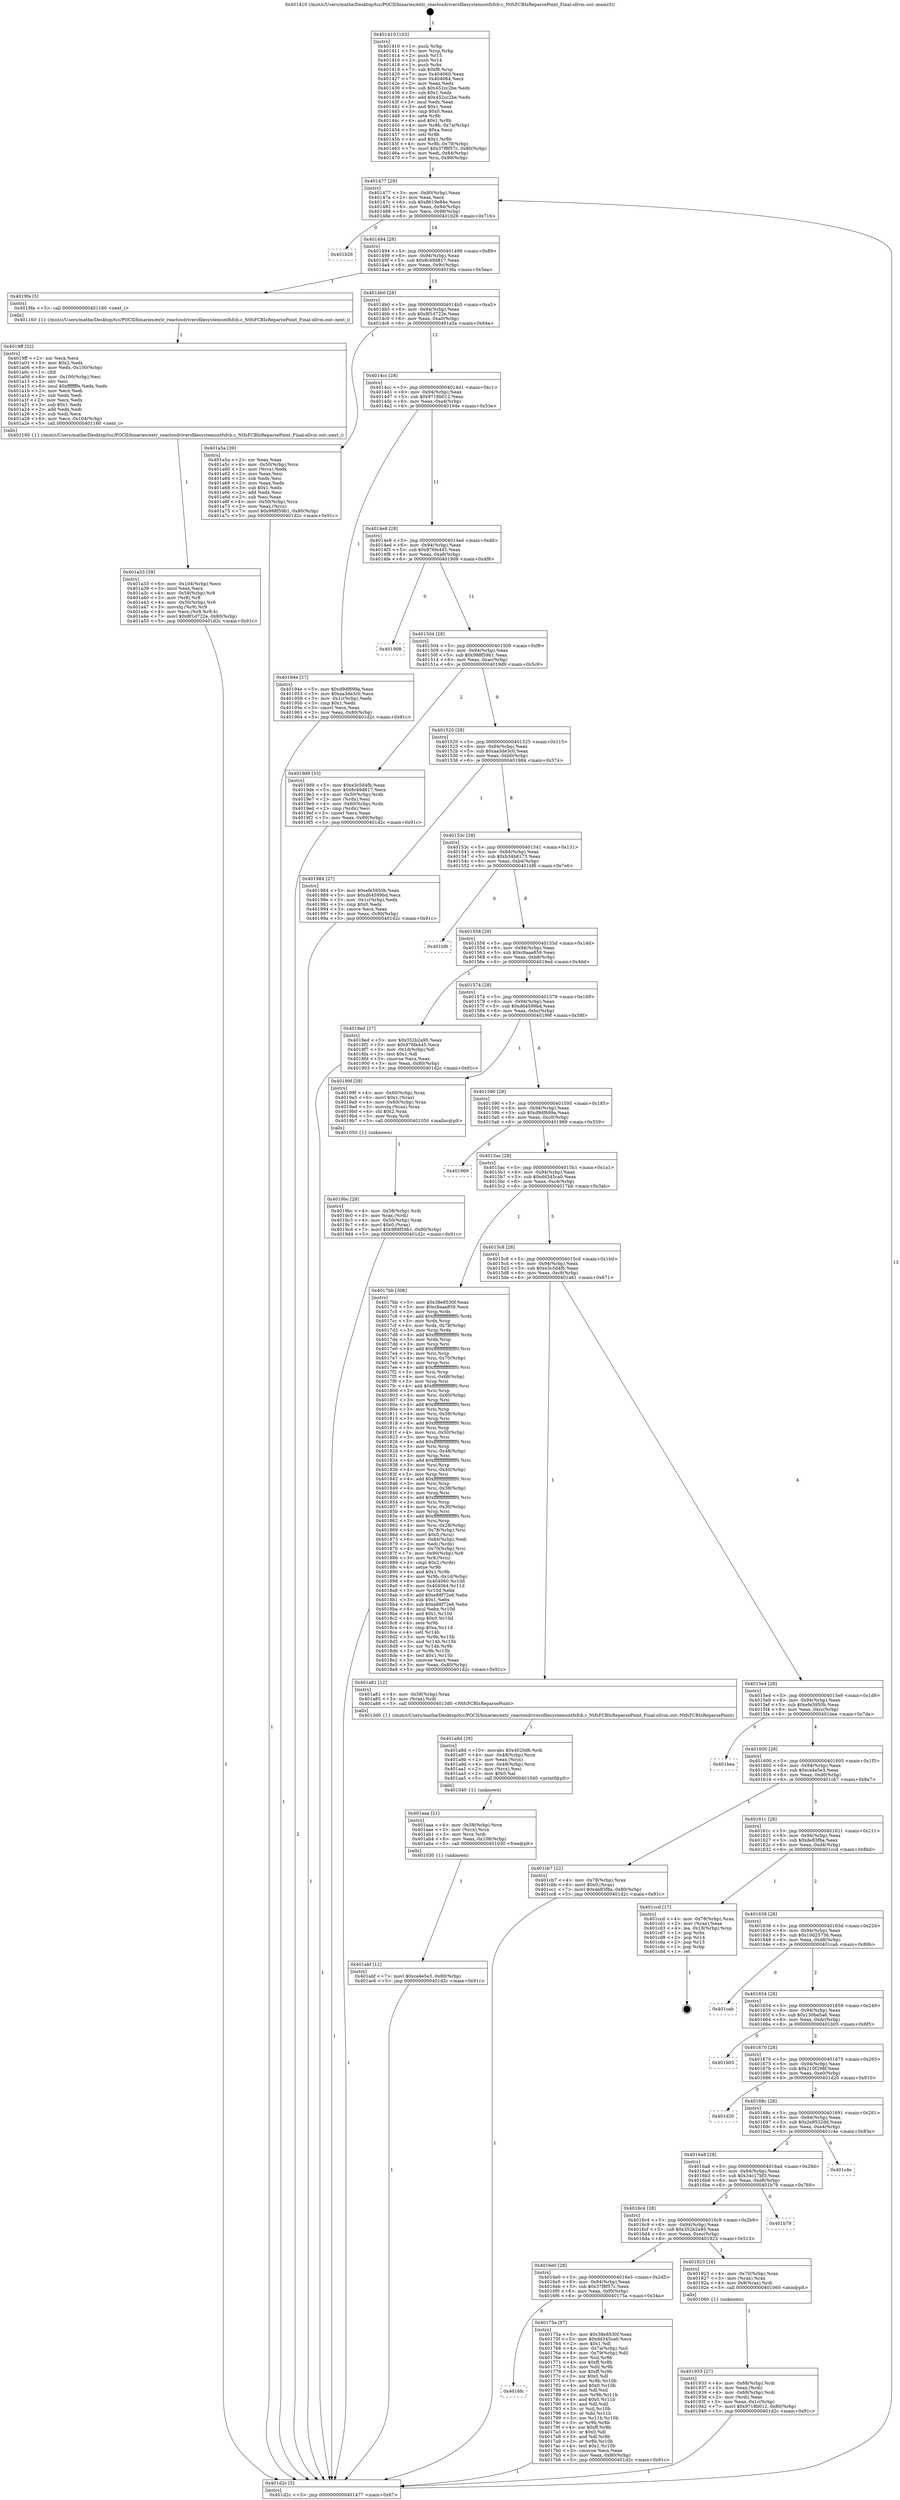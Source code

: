 digraph "0x401410" {
  label = "0x401410 (/mnt/c/Users/mathe/Desktop/tcc/POCII/binaries/extr_reactosdriversfilesystemsntfsfcb.c_NtfsFCBIsReparsePoint_Final-ollvm.out::main(0))"
  labelloc = "t"
  node[shape=record]

  Entry [label="",width=0.3,height=0.3,shape=circle,fillcolor=black,style=filled]
  "0x401477" [label="{
     0x401477 [29]\l
     | [instrs]\l
     &nbsp;&nbsp;0x401477 \<+3\>: mov -0x80(%rbp),%eax\l
     &nbsp;&nbsp;0x40147a \<+2\>: mov %eax,%ecx\l
     &nbsp;&nbsp;0x40147c \<+6\>: sub $0x8619e84e,%ecx\l
     &nbsp;&nbsp;0x401482 \<+6\>: mov %eax,-0x94(%rbp)\l
     &nbsp;&nbsp;0x401488 \<+6\>: mov %ecx,-0x98(%rbp)\l
     &nbsp;&nbsp;0x40148e \<+6\>: je 0000000000401b26 \<main+0x716\>\l
  }"]
  "0x401b26" [label="{
     0x401b26\l
  }", style=dashed]
  "0x401494" [label="{
     0x401494 [28]\l
     | [instrs]\l
     &nbsp;&nbsp;0x401494 \<+5\>: jmp 0000000000401499 \<main+0x89\>\l
     &nbsp;&nbsp;0x401499 \<+6\>: mov -0x94(%rbp),%eax\l
     &nbsp;&nbsp;0x40149f \<+5\>: sub $0x8c49d817,%eax\l
     &nbsp;&nbsp;0x4014a4 \<+6\>: mov %eax,-0x9c(%rbp)\l
     &nbsp;&nbsp;0x4014aa \<+6\>: je 00000000004019fa \<main+0x5ea\>\l
  }"]
  Exit [label="",width=0.3,height=0.3,shape=circle,fillcolor=black,style=filled,peripheries=2]
  "0x4019fa" [label="{
     0x4019fa [5]\l
     | [instrs]\l
     &nbsp;&nbsp;0x4019fa \<+5\>: call 0000000000401160 \<next_i\>\l
     | [calls]\l
     &nbsp;&nbsp;0x401160 \{1\} (/mnt/c/Users/mathe/Desktop/tcc/POCII/binaries/extr_reactosdriversfilesystemsntfsfcb.c_NtfsFCBIsReparsePoint_Final-ollvm.out::next_i)\l
  }"]
  "0x4014b0" [label="{
     0x4014b0 [28]\l
     | [instrs]\l
     &nbsp;&nbsp;0x4014b0 \<+5\>: jmp 00000000004014b5 \<main+0xa5\>\l
     &nbsp;&nbsp;0x4014b5 \<+6\>: mov -0x94(%rbp),%eax\l
     &nbsp;&nbsp;0x4014bb \<+5\>: sub $0x8f1d722e,%eax\l
     &nbsp;&nbsp;0x4014c0 \<+6\>: mov %eax,-0xa0(%rbp)\l
     &nbsp;&nbsp;0x4014c6 \<+6\>: je 0000000000401a5a \<main+0x64a\>\l
  }"]
  "0x401abf" [label="{
     0x401abf [12]\l
     | [instrs]\l
     &nbsp;&nbsp;0x401abf \<+7\>: movl $0xca4e5e3,-0x80(%rbp)\l
     &nbsp;&nbsp;0x401ac6 \<+5\>: jmp 0000000000401d2c \<main+0x91c\>\l
  }"]
  "0x401a5a" [label="{
     0x401a5a [39]\l
     | [instrs]\l
     &nbsp;&nbsp;0x401a5a \<+2\>: xor %eax,%eax\l
     &nbsp;&nbsp;0x401a5c \<+4\>: mov -0x50(%rbp),%rcx\l
     &nbsp;&nbsp;0x401a60 \<+2\>: mov (%rcx),%edx\l
     &nbsp;&nbsp;0x401a62 \<+2\>: mov %eax,%esi\l
     &nbsp;&nbsp;0x401a64 \<+2\>: sub %edx,%esi\l
     &nbsp;&nbsp;0x401a66 \<+2\>: mov %eax,%edx\l
     &nbsp;&nbsp;0x401a68 \<+3\>: sub $0x1,%edx\l
     &nbsp;&nbsp;0x401a6b \<+2\>: add %edx,%esi\l
     &nbsp;&nbsp;0x401a6d \<+2\>: sub %esi,%eax\l
     &nbsp;&nbsp;0x401a6f \<+4\>: mov -0x50(%rbp),%rcx\l
     &nbsp;&nbsp;0x401a73 \<+2\>: mov %eax,(%rcx)\l
     &nbsp;&nbsp;0x401a75 \<+7\>: movl $0x988f59b1,-0x80(%rbp)\l
     &nbsp;&nbsp;0x401a7c \<+5\>: jmp 0000000000401d2c \<main+0x91c\>\l
  }"]
  "0x4014cc" [label="{
     0x4014cc [28]\l
     | [instrs]\l
     &nbsp;&nbsp;0x4014cc \<+5\>: jmp 00000000004014d1 \<main+0xc1\>\l
     &nbsp;&nbsp;0x4014d1 \<+6\>: mov -0x94(%rbp),%eax\l
     &nbsp;&nbsp;0x4014d7 \<+5\>: sub $0x9718b012,%eax\l
     &nbsp;&nbsp;0x4014dc \<+6\>: mov %eax,-0xa4(%rbp)\l
     &nbsp;&nbsp;0x4014e2 \<+6\>: je 000000000040194e \<main+0x53e\>\l
  }"]
  "0x401aaa" [label="{
     0x401aaa [21]\l
     | [instrs]\l
     &nbsp;&nbsp;0x401aaa \<+4\>: mov -0x58(%rbp),%rcx\l
     &nbsp;&nbsp;0x401aae \<+3\>: mov (%rcx),%rcx\l
     &nbsp;&nbsp;0x401ab1 \<+3\>: mov %rcx,%rdi\l
     &nbsp;&nbsp;0x401ab4 \<+6\>: mov %eax,-0x108(%rbp)\l
     &nbsp;&nbsp;0x401aba \<+5\>: call 0000000000401030 \<free@plt\>\l
     | [calls]\l
     &nbsp;&nbsp;0x401030 \{1\} (unknown)\l
  }"]
  "0x40194e" [label="{
     0x40194e [27]\l
     | [instrs]\l
     &nbsp;&nbsp;0x40194e \<+5\>: mov $0xd9df699a,%eax\l
     &nbsp;&nbsp;0x401953 \<+5\>: mov $0xaa3de3c0,%ecx\l
     &nbsp;&nbsp;0x401958 \<+3\>: mov -0x1c(%rbp),%edx\l
     &nbsp;&nbsp;0x40195b \<+3\>: cmp $0x1,%edx\l
     &nbsp;&nbsp;0x40195e \<+3\>: cmovl %ecx,%eax\l
     &nbsp;&nbsp;0x401961 \<+3\>: mov %eax,-0x80(%rbp)\l
     &nbsp;&nbsp;0x401964 \<+5\>: jmp 0000000000401d2c \<main+0x91c\>\l
  }"]
  "0x4014e8" [label="{
     0x4014e8 [28]\l
     | [instrs]\l
     &nbsp;&nbsp;0x4014e8 \<+5\>: jmp 00000000004014ed \<main+0xdd\>\l
     &nbsp;&nbsp;0x4014ed \<+6\>: mov -0x94(%rbp),%eax\l
     &nbsp;&nbsp;0x4014f3 \<+5\>: sub $0x976fe445,%eax\l
     &nbsp;&nbsp;0x4014f8 \<+6\>: mov %eax,-0xa8(%rbp)\l
     &nbsp;&nbsp;0x4014fe \<+6\>: je 0000000000401908 \<main+0x4f8\>\l
  }"]
  "0x401a8d" [label="{
     0x401a8d [29]\l
     | [instrs]\l
     &nbsp;&nbsp;0x401a8d \<+10\>: movabs $0x4020d6,%rdi\l
     &nbsp;&nbsp;0x401a97 \<+4\>: mov -0x48(%rbp),%rcx\l
     &nbsp;&nbsp;0x401a9b \<+2\>: mov %eax,(%rcx)\l
     &nbsp;&nbsp;0x401a9d \<+4\>: mov -0x48(%rbp),%rcx\l
     &nbsp;&nbsp;0x401aa1 \<+2\>: mov (%rcx),%esi\l
     &nbsp;&nbsp;0x401aa3 \<+2\>: mov $0x0,%al\l
     &nbsp;&nbsp;0x401aa5 \<+5\>: call 0000000000401040 \<printf@plt\>\l
     | [calls]\l
     &nbsp;&nbsp;0x401040 \{1\} (unknown)\l
  }"]
  "0x401908" [label="{
     0x401908\l
  }", style=dashed]
  "0x401504" [label="{
     0x401504 [28]\l
     | [instrs]\l
     &nbsp;&nbsp;0x401504 \<+5\>: jmp 0000000000401509 \<main+0xf9\>\l
     &nbsp;&nbsp;0x401509 \<+6\>: mov -0x94(%rbp),%eax\l
     &nbsp;&nbsp;0x40150f \<+5\>: sub $0x988f59b1,%eax\l
     &nbsp;&nbsp;0x401514 \<+6\>: mov %eax,-0xac(%rbp)\l
     &nbsp;&nbsp;0x40151a \<+6\>: je 00000000004019d9 \<main+0x5c9\>\l
  }"]
  "0x401a33" [label="{
     0x401a33 [39]\l
     | [instrs]\l
     &nbsp;&nbsp;0x401a33 \<+6\>: mov -0x104(%rbp),%ecx\l
     &nbsp;&nbsp;0x401a39 \<+3\>: imul %eax,%ecx\l
     &nbsp;&nbsp;0x401a3c \<+4\>: mov -0x58(%rbp),%r8\l
     &nbsp;&nbsp;0x401a40 \<+3\>: mov (%r8),%r8\l
     &nbsp;&nbsp;0x401a43 \<+4\>: mov -0x50(%rbp),%r9\l
     &nbsp;&nbsp;0x401a47 \<+3\>: movslq (%r9),%r9\l
     &nbsp;&nbsp;0x401a4a \<+4\>: mov %ecx,(%r8,%r9,4)\l
     &nbsp;&nbsp;0x401a4e \<+7\>: movl $0x8f1d722e,-0x80(%rbp)\l
     &nbsp;&nbsp;0x401a55 \<+5\>: jmp 0000000000401d2c \<main+0x91c\>\l
  }"]
  "0x4019d9" [label="{
     0x4019d9 [33]\l
     | [instrs]\l
     &nbsp;&nbsp;0x4019d9 \<+5\>: mov $0xe3c5d4fb,%eax\l
     &nbsp;&nbsp;0x4019de \<+5\>: mov $0x8c49d817,%ecx\l
     &nbsp;&nbsp;0x4019e3 \<+4\>: mov -0x50(%rbp),%rdx\l
     &nbsp;&nbsp;0x4019e7 \<+2\>: mov (%rdx),%esi\l
     &nbsp;&nbsp;0x4019e9 \<+4\>: mov -0x60(%rbp),%rdx\l
     &nbsp;&nbsp;0x4019ed \<+2\>: cmp (%rdx),%esi\l
     &nbsp;&nbsp;0x4019ef \<+3\>: cmovl %ecx,%eax\l
     &nbsp;&nbsp;0x4019f2 \<+3\>: mov %eax,-0x80(%rbp)\l
     &nbsp;&nbsp;0x4019f5 \<+5\>: jmp 0000000000401d2c \<main+0x91c\>\l
  }"]
  "0x401520" [label="{
     0x401520 [28]\l
     | [instrs]\l
     &nbsp;&nbsp;0x401520 \<+5\>: jmp 0000000000401525 \<main+0x115\>\l
     &nbsp;&nbsp;0x401525 \<+6\>: mov -0x94(%rbp),%eax\l
     &nbsp;&nbsp;0x40152b \<+5\>: sub $0xaa3de3c0,%eax\l
     &nbsp;&nbsp;0x401530 \<+6\>: mov %eax,-0xb0(%rbp)\l
     &nbsp;&nbsp;0x401536 \<+6\>: je 0000000000401984 \<main+0x574\>\l
  }"]
  "0x4019ff" [label="{
     0x4019ff [52]\l
     | [instrs]\l
     &nbsp;&nbsp;0x4019ff \<+2\>: xor %ecx,%ecx\l
     &nbsp;&nbsp;0x401a01 \<+5\>: mov $0x2,%edx\l
     &nbsp;&nbsp;0x401a06 \<+6\>: mov %edx,-0x100(%rbp)\l
     &nbsp;&nbsp;0x401a0c \<+1\>: cltd\l
     &nbsp;&nbsp;0x401a0d \<+6\>: mov -0x100(%rbp),%esi\l
     &nbsp;&nbsp;0x401a13 \<+2\>: idiv %esi\l
     &nbsp;&nbsp;0x401a15 \<+6\>: imul $0xfffffffe,%edx,%edx\l
     &nbsp;&nbsp;0x401a1b \<+2\>: mov %ecx,%edi\l
     &nbsp;&nbsp;0x401a1d \<+2\>: sub %edx,%edi\l
     &nbsp;&nbsp;0x401a1f \<+2\>: mov %ecx,%edx\l
     &nbsp;&nbsp;0x401a21 \<+3\>: sub $0x1,%edx\l
     &nbsp;&nbsp;0x401a24 \<+2\>: add %edx,%edi\l
     &nbsp;&nbsp;0x401a26 \<+2\>: sub %edi,%ecx\l
     &nbsp;&nbsp;0x401a28 \<+6\>: mov %ecx,-0x104(%rbp)\l
     &nbsp;&nbsp;0x401a2e \<+5\>: call 0000000000401160 \<next_i\>\l
     | [calls]\l
     &nbsp;&nbsp;0x401160 \{1\} (/mnt/c/Users/mathe/Desktop/tcc/POCII/binaries/extr_reactosdriversfilesystemsntfsfcb.c_NtfsFCBIsReparsePoint_Final-ollvm.out::next_i)\l
  }"]
  "0x401984" [label="{
     0x401984 [27]\l
     | [instrs]\l
     &nbsp;&nbsp;0x401984 \<+5\>: mov $0xefe5950b,%eax\l
     &nbsp;&nbsp;0x401989 \<+5\>: mov $0xd64599bd,%ecx\l
     &nbsp;&nbsp;0x40198e \<+3\>: mov -0x1c(%rbp),%edx\l
     &nbsp;&nbsp;0x401991 \<+3\>: cmp $0x0,%edx\l
     &nbsp;&nbsp;0x401994 \<+3\>: cmove %ecx,%eax\l
     &nbsp;&nbsp;0x401997 \<+3\>: mov %eax,-0x80(%rbp)\l
     &nbsp;&nbsp;0x40199a \<+5\>: jmp 0000000000401d2c \<main+0x91c\>\l
  }"]
  "0x40153c" [label="{
     0x40153c [28]\l
     | [instrs]\l
     &nbsp;&nbsp;0x40153c \<+5\>: jmp 0000000000401541 \<main+0x131\>\l
     &nbsp;&nbsp;0x401541 \<+6\>: mov -0x94(%rbp),%eax\l
     &nbsp;&nbsp;0x401547 \<+5\>: sub $0xb34b8173,%eax\l
     &nbsp;&nbsp;0x40154c \<+6\>: mov %eax,-0xb4(%rbp)\l
     &nbsp;&nbsp;0x401552 \<+6\>: je 0000000000401bf6 \<main+0x7e6\>\l
  }"]
  "0x4019bc" [label="{
     0x4019bc [29]\l
     | [instrs]\l
     &nbsp;&nbsp;0x4019bc \<+4\>: mov -0x58(%rbp),%rdi\l
     &nbsp;&nbsp;0x4019c0 \<+3\>: mov %rax,(%rdi)\l
     &nbsp;&nbsp;0x4019c3 \<+4\>: mov -0x50(%rbp),%rax\l
     &nbsp;&nbsp;0x4019c7 \<+6\>: movl $0x0,(%rax)\l
     &nbsp;&nbsp;0x4019cd \<+7\>: movl $0x988f59b1,-0x80(%rbp)\l
     &nbsp;&nbsp;0x4019d4 \<+5\>: jmp 0000000000401d2c \<main+0x91c\>\l
  }"]
  "0x401bf6" [label="{
     0x401bf6\l
  }", style=dashed]
  "0x401558" [label="{
     0x401558 [28]\l
     | [instrs]\l
     &nbsp;&nbsp;0x401558 \<+5\>: jmp 000000000040155d \<main+0x14d\>\l
     &nbsp;&nbsp;0x40155d \<+6\>: mov -0x94(%rbp),%eax\l
     &nbsp;&nbsp;0x401563 \<+5\>: sub $0xc8aaa859,%eax\l
     &nbsp;&nbsp;0x401568 \<+6\>: mov %eax,-0xb8(%rbp)\l
     &nbsp;&nbsp;0x40156e \<+6\>: je 00000000004018ed \<main+0x4dd\>\l
  }"]
  "0x401933" [label="{
     0x401933 [27]\l
     | [instrs]\l
     &nbsp;&nbsp;0x401933 \<+4\>: mov -0x68(%rbp),%rdi\l
     &nbsp;&nbsp;0x401937 \<+2\>: mov %eax,(%rdi)\l
     &nbsp;&nbsp;0x401939 \<+4\>: mov -0x68(%rbp),%rdi\l
     &nbsp;&nbsp;0x40193d \<+2\>: mov (%rdi),%eax\l
     &nbsp;&nbsp;0x40193f \<+3\>: mov %eax,-0x1c(%rbp)\l
     &nbsp;&nbsp;0x401942 \<+7\>: movl $0x9718b012,-0x80(%rbp)\l
     &nbsp;&nbsp;0x401949 \<+5\>: jmp 0000000000401d2c \<main+0x91c\>\l
  }"]
  "0x4018ed" [label="{
     0x4018ed [27]\l
     | [instrs]\l
     &nbsp;&nbsp;0x4018ed \<+5\>: mov $0x352b2a95,%eax\l
     &nbsp;&nbsp;0x4018f2 \<+5\>: mov $0x976fe445,%ecx\l
     &nbsp;&nbsp;0x4018f7 \<+3\>: mov -0x1d(%rbp),%dl\l
     &nbsp;&nbsp;0x4018fa \<+3\>: test $0x1,%dl\l
     &nbsp;&nbsp;0x4018fd \<+3\>: cmovne %ecx,%eax\l
     &nbsp;&nbsp;0x401900 \<+3\>: mov %eax,-0x80(%rbp)\l
     &nbsp;&nbsp;0x401903 \<+5\>: jmp 0000000000401d2c \<main+0x91c\>\l
  }"]
  "0x401574" [label="{
     0x401574 [28]\l
     | [instrs]\l
     &nbsp;&nbsp;0x401574 \<+5\>: jmp 0000000000401579 \<main+0x169\>\l
     &nbsp;&nbsp;0x401579 \<+6\>: mov -0x94(%rbp),%eax\l
     &nbsp;&nbsp;0x40157f \<+5\>: sub $0xd64599bd,%eax\l
     &nbsp;&nbsp;0x401584 \<+6\>: mov %eax,-0xbc(%rbp)\l
     &nbsp;&nbsp;0x40158a \<+6\>: je 000000000040199f \<main+0x58f\>\l
  }"]
  "0x401410" [label="{
     0x401410 [103]\l
     | [instrs]\l
     &nbsp;&nbsp;0x401410 \<+1\>: push %rbp\l
     &nbsp;&nbsp;0x401411 \<+3\>: mov %rsp,%rbp\l
     &nbsp;&nbsp;0x401414 \<+2\>: push %r15\l
     &nbsp;&nbsp;0x401416 \<+2\>: push %r14\l
     &nbsp;&nbsp;0x401418 \<+1\>: push %rbx\l
     &nbsp;&nbsp;0x401419 \<+7\>: sub $0xf8,%rsp\l
     &nbsp;&nbsp;0x401420 \<+7\>: mov 0x404060,%eax\l
     &nbsp;&nbsp;0x401427 \<+7\>: mov 0x404064,%ecx\l
     &nbsp;&nbsp;0x40142e \<+2\>: mov %eax,%edx\l
     &nbsp;&nbsp;0x401430 \<+6\>: sub $0x452cc2be,%edx\l
     &nbsp;&nbsp;0x401436 \<+3\>: sub $0x1,%edx\l
     &nbsp;&nbsp;0x401439 \<+6\>: add $0x452cc2be,%edx\l
     &nbsp;&nbsp;0x40143f \<+3\>: imul %edx,%eax\l
     &nbsp;&nbsp;0x401442 \<+3\>: and $0x1,%eax\l
     &nbsp;&nbsp;0x401445 \<+3\>: cmp $0x0,%eax\l
     &nbsp;&nbsp;0x401448 \<+4\>: sete %r8b\l
     &nbsp;&nbsp;0x40144c \<+4\>: and $0x1,%r8b\l
     &nbsp;&nbsp;0x401450 \<+4\>: mov %r8b,-0x7a(%rbp)\l
     &nbsp;&nbsp;0x401454 \<+3\>: cmp $0xa,%ecx\l
     &nbsp;&nbsp;0x401457 \<+4\>: setl %r8b\l
     &nbsp;&nbsp;0x40145b \<+4\>: and $0x1,%r8b\l
     &nbsp;&nbsp;0x40145f \<+4\>: mov %r8b,-0x79(%rbp)\l
     &nbsp;&nbsp;0x401463 \<+7\>: movl $0x37f8f57c,-0x80(%rbp)\l
     &nbsp;&nbsp;0x40146a \<+6\>: mov %edi,-0x84(%rbp)\l
     &nbsp;&nbsp;0x401470 \<+7\>: mov %rsi,-0x90(%rbp)\l
  }"]
  "0x40199f" [label="{
     0x40199f [29]\l
     | [instrs]\l
     &nbsp;&nbsp;0x40199f \<+4\>: mov -0x60(%rbp),%rax\l
     &nbsp;&nbsp;0x4019a3 \<+6\>: movl $0x1,(%rax)\l
     &nbsp;&nbsp;0x4019a9 \<+4\>: mov -0x60(%rbp),%rax\l
     &nbsp;&nbsp;0x4019ad \<+3\>: movslq (%rax),%rax\l
     &nbsp;&nbsp;0x4019b0 \<+4\>: shl $0x2,%rax\l
     &nbsp;&nbsp;0x4019b4 \<+3\>: mov %rax,%rdi\l
     &nbsp;&nbsp;0x4019b7 \<+5\>: call 0000000000401050 \<malloc@plt\>\l
     | [calls]\l
     &nbsp;&nbsp;0x401050 \{1\} (unknown)\l
  }"]
  "0x401590" [label="{
     0x401590 [28]\l
     | [instrs]\l
     &nbsp;&nbsp;0x401590 \<+5\>: jmp 0000000000401595 \<main+0x185\>\l
     &nbsp;&nbsp;0x401595 \<+6\>: mov -0x94(%rbp),%eax\l
     &nbsp;&nbsp;0x40159b \<+5\>: sub $0xd9df699a,%eax\l
     &nbsp;&nbsp;0x4015a0 \<+6\>: mov %eax,-0xc0(%rbp)\l
     &nbsp;&nbsp;0x4015a6 \<+6\>: je 0000000000401969 \<main+0x559\>\l
  }"]
  "0x401d2c" [label="{
     0x401d2c [5]\l
     | [instrs]\l
     &nbsp;&nbsp;0x401d2c \<+5\>: jmp 0000000000401477 \<main+0x67\>\l
  }"]
  "0x401969" [label="{
     0x401969\l
  }", style=dashed]
  "0x4015ac" [label="{
     0x4015ac [28]\l
     | [instrs]\l
     &nbsp;&nbsp;0x4015ac \<+5\>: jmp 00000000004015b1 \<main+0x1a1\>\l
     &nbsp;&nbsp;0x4015b1 \<+6\>: mov -0x94(%rbp),%eax\l
     &nbsp;&nbsp;0x4015b7 \<+5\>: sub $0xdd345ca0,%eax\l
     &nbsp;&nbsp;0x4015bc \<+6\>: mov %eax,-0xc4(%rbp)\l
     &nbsp;&nbsp;0x4015c2 \<+6\>: je 00000000004017bb \<main+0x3ab\>\l
  }"]
  "0x4016fc" [label="{
     0x4016fc\l
  }", style=dashed]
  "0x4017bb" [label="{
     0x4017bb [306]\l
     | [instrs]\l
     &nbsp;&nbsp;0x4017bb \<+5\>: mov $0x38e8530f,%eax\l
     &nbsp;&nbsp;0x4017c0 \<+5\>: mov $0xc8aaa859,%ecx\l
     &nbsp;&nbsp;0x4017c5 \<+3\>: mov %rsp,%rdx\l
     &nbsp;&nbsp;0x4017c8 \<+4\>: add $0xfffffffffffffff0,%rdx\l
     &nbsp;&nbsp;0x4017cc \<+3\>: mov %rdx,%rsp\l
     &nbsp;&nbsp;0x4017cf \<+4\>: mov %rdx,-0x78(%rbp)\l
     &nbsp;&nbsp;0x4017d3 \<+3\>: mov %rsp,%rdx\l
     &nbsp;&nbsp;0x4017d6 \<+4\>: add $0xfffffffffffffff0,%rdx\l
     &nbsp;&nbsp;0x4017da \<+3\>: mov %rdx,%rsp\l
     &nbsp;&nbsp;0x4017dd \<+3\>: mov %rsp,%rsi\l
     &nbsp;&nbsp;0x4017e0 \<+4\>: add $0xfffffffffffffff0,%rsi\l
     &nbsp;&nbsp;0x4017e4 \<+3\>: mov %rsi,%rsp\l
     &nbsp;&nbsp;0x4017e7 \<+4\>: mov %rsi,-0x70(%rbp)\l
     &nbsp;&nbsp;0x4017eb \<+3\>: mov %rsp,%rsi\l
     &nbsp;&nbsp;0x4017ee \<+4\>: add $0xfffffffffffffff0,%rsi\l
     &nbsp;&nbsp;0x4017f2 \<+3\>: mov %rsi,%rsp\l
     &nbsp;&nbsp;0x4017f5 \<+4\>: mov %rsi,-0x68(%rbp)\l
     &nbsp;&nbsp;0x4017f9 \<+3\>: mov %rsp,%rsi\l
     &nbsp;&nbsp;0x4017fc \<+4\>: add $0xfffffffffffffff0,%rsi\l
     &nbsp;&nbsp;0x401800 \<+3\>: mov %rsi,%rsp\l
     &nbsp;&nbsp;0x401803 \<+4\>: mov %rsi,-0x60(%rbp)\l
     &nbsp;&nbsp;0x401807 \<+3\>: mov %rsp,%rsi\l
     &nbsp;&nbsp;0x40180a \<+4\>: add $0xfffffffffffffff0,%rsi\l
     &nbsp;&nbsp;0x40180e \<+3\>: mov %rsi,%rsp\l
     &nbsp;&nbsp;0x401811 \<+4\>: mov %rsi,-0x58(%rbp)\l
     &nbsp;&nbsp;0x401815 \<+3\>: mov %rsp,%rsi\l
     &nbsp;&nbsp;0x401818 \<+4\>: add $0xfffffffffffffff0,%rsi\l
     &nbsp;&nbsp;0x40181c \<+3\>: mov %rsi,%rsp\l
     &nbsp;&nbsp;0x40181f \<+4\>: mov %rsi,-0x50(%rbp)\l
     &nbsp;&nbsp;0x401823 \<+3\>: mov %rsp,%rsi\l
     &nbsp;&nbsp;0x401826 \<+4\>: add $0xfffffffffffffff0,%rsi\l
     &nbsp;&nbsp;0x40182a \<+3\>: mov %rsi,%rsp\l
     &nbsp;&nbsp;0x40182d \<+4\>: mov %rsi,-0x48(%rbp)\l
     &nbsp;&nbsp;0x401831 \<+3\>: mov %rsp,%rsi\l
     &nbsp;&nbsp;0x401834 \<+4\>: add $0xfffffffffffffff0,%rsi\l
     &nbsp;&nbsp;0x401838 \<+3\>: mov %rsi,%rsp\l
     &nbsp;&nbsp;0x40183b \<+4\>: mov %rsi,-0x40(%rbp)\l
     &nbsp;&nbsp;0x40183f \<+3\>: mov %rsp,%rsi\l
     &nbsp;&nbsp;0x401842 \<+4\>: add $0xfffffffffffffff0,%rsi\l
     &nbsp;&nbsp;0x401846 \<+3\>: mov %rsi,%rsp\l
     &nbsp;&nbsp;0x401849 \<+4\>: mov %rsi,-0x38(%rbp)\l
     &nbsp;&nbsp;0x40184d \<+3\>: mov %rsp,%rsi\l
     &nbsp;&nbsp;0x401850 \<+4\>: add $0xfffffffffffffff0,%rsi\l
     &nbsp;&nbsp;0x401854 \<+3\>: mov %rsi,%rsp\l
     &nbsp;&nbsp;0x401857 \<+4\>: mov %rsi,-0x30(%rbp)\l
     &nbsp;&nbsp;0x40185b \<+3\>: mov %rsp,%rsi\l
     &nbsp;&nbsp;0x40185e \<+4\>: add $0xfffffffffffffff0,%rsi\l
     &nbsp;&nbsp;0x401862 \<+3\>: mov %rsi,%rsp\l
     &nbsp;&nbsp;0x401865 \<+4\>: mov %rsi,-0x28(%rbp)\l
     &nbsp;&nbsp;0x401869 \<+4\>: mov -0x78(%rbp),%rsi\l
     &nbsp;&nbsp;0x40186d \<+6\>: movl $0x0,(%rsi)\l
     &nbsp;&nbsp;0x401873 \<+6\>: mov -0x84(%rbp),%edi\l
     &nbsp;&nbsp;0x401879 \<+2\>: mov %edi,(%rdx)\l
     &nbsp;&nbsp;0x40187b \<+4\>: mov -0x70(%rbp),%rsi\l
     &nbsp;&nbsp;0x40187f \<+7\>: mov -0x90(%rbp),%r8\l
     &nbsp;&nbsp;0x401886 \<+3\>: mov %r8,(%rsi)\l
     &nbsp;&nbsp;0x401889 \<+3\>: cmpl $0x2,(%rdx)\l
     &nbsp;&nbsp;0x40188c \<+4\>: setne %r9b\l
     &nbsp;&nbsp;0x401890 \<+4\>: and $0x1,%r9b\l
     &nbsp;&nbsp;0x401894 \<+4\>: mov %r9b,-0x1d(%rbp)\l
     &nbsp;&nbsp;0x401898 \<+8\>: mov 0x404060,%r10d\l
     &nbsp;&nbsp;0x4018a0 \<+8\>: mov 0x404064,%r11d\l
     &nbsp;&nbsp;0x4018a8 \<+3\>: mov %r10d,%ebx\l
     &nbsp;&nbsp;0x4018ab \<+6\>: add $0xe88f72e6,%ebx\l
     &nbsp;&nbsp;0x4018b1 \<+3\>: sub $0x1,%ebx\l
     &nbsp;&nbsp;0x4018b4 \<+6\>: sub $0xe88f72e6,%ebx\l
     &nbsp;&nbsp;0x4018ba \<+4\>: imul %ebx,%r10d\l
     &nbsp;&nbsp;0x4018be \<+4\>: and $0x1,%r10d\l
     &nbsp;&nbsp;0x4018c2 \<+4\>: cmp $0x0,%r10d\l
     &nbsp;&nbsp;0x4018c6 \<+4\>: sete %r9b\l
     &nbsp;&nbsp;0x4018ca \<+4\>: cmp $0xa,%r11d\l
     &nbsp;&nbsp;0x4018ce \<+4\>: setl %r14b\l
     &nbsp;&nbsp;0x4018d2 \<+3\>: mov %r9b,%r15b\l
     &nbsp;&nbsp;0x4018d5 \<+3\>: and %r14b,%r15b\l
     &nbsp;&nbsp;0x4018d8 \<+3\>: xor %r14b,%r9b\l
     &nbsp;&nbsp;0x4018db \<+3\>: or %r9b,%r15b\l
     &nbsp;&nbsp;0x4018de \<+4\>: test $0x1,%r15b\l
     &nbsp;&nbsp;0x4018e2 \<+3\>: cmovne %ecx,%eax\l
     &nbsp;&nbsp;0x4018e5 \<+3\>: mov %eax,-0x80(%rbp)\l
     &nbsp;&nbsp;0x4018e8 \<+5\>: jmp 0000000000401d2c \<main+0x91c\>\l
  }"]
  "0x4015c8" [label="{
     0x4015c8 [28]\l
     | [instrs]\l
     &nbsp;&nbsp;0x4015c8 \<+5\>: jmp 00000000004015cd \<main+0x1bd\>\l
     &nbsp;&nbsp;0x4015cd \<+6\>: mov -0x94(%rbp),%eax\l
     &nbsp;&nbsp;0x4015d3 \<+5\>: sub $0xe3c5d4fb,%eax\l
     &nbsp;&nbsp;0x4015d8 \<+6\>: mov %eax,-0xc8(%rbp)\l
     &nbsp;&nbsp;0x4015de \<+6\>: je 0000000000401a81 \<main+0x671\>\l
  }"]
  "0x40175a" [label="{
     0x40175a [97]\l
     | [instrs]\l
     &nbsp;&nbsp;0x40175a \<+5\>: mov $0x38e8530f,%eax\l
     &nbsp;&nbsp;0x40175f \<+5\>: mov $0xdd345ca0,%ecx\l
     &nbsp;&nbsp;0x401764 \<+2\>: mov $0x1,%dl\l
     &nbsp;&nbsp;0x401766 \<+4\>: mov -0x7a(%rbp),%sil\l
     &nbsp;&nbsp;0x40176a \<+4\>: mov -0x79(%rbp),%dil\l
     &nbsp;&nbsp;0x40176e \<+3\>: mov %sil,%r8b\l
     &nbsp;&nbsp;0x401771 \<+4\>: xor $0xff,%r8b\l
     &nbsp;&nbsp;0x401775 \<+3\>: mov %dil,%r9b\l
     &nbsp;&nbsp;0x401778 \<+4\>: xor $0xff,%r9b\l
     &nbsp;&nbsp;0x40177c \<+3\>: xor $0x0,%dl\l
     &nbsp;&nbsp;0x40177f \<+3\>: mov %r8b,%r10b\l
     &nbsp;&nbsp;0x401782 \<+4\>: and $0x0,%r10b\l
     &nbsp;&nbsp;0x401786 \<+3\>: and %dl,%sil\l
     &nbsp;&nbsp;0x401789 \<+3\>: mov %r9b,%r11b\l
     &nbsp;&nbsp;0x40178c \<+4\>: and $0x0,%r11b\l
     &nbsp;&nbsp;0x401790 \<+3\>: and %dl,%dil\l
     &nbsp;&nbsp;0x401793 \<+3\>: or %sil,%r10b\l
     &nbsp;&nbsp;0x401796 \<+3\>: or %dil,%r11b\l
     &nbsp;&nbsp;0x401799 \<+3\>: xor %r11b,%r10b\l
     &nbsp;&nbsp;0x40179c \<+3\>: or %r9b,%r8b\l
     &nbsp;&nbsp;0x40179f \<+4\>: xor $0xff,%r8b\l
     &nbsp;&nbsp;0x4017a3 \<+3\>: or $0x0,%dl\l
     &nbsp;&nbsp;0x4017a6 \<+3\>: and %dl,%r8b\l
     &nbsp;&nbsp;0x4017a9 \<+3\>: or %r8b,%r10b\l
     &nbsp;&nbsp;0x4017ac \<+4\>: test $0x1,%r10b\l
     &nbsp;&nbsp;0x4017b0 \<+3\>: cmovne %ecx,%eax\l
     &nbsp;&nbsp;0x4017b3 \<+3\>: mov %eax,-0x80(%rbp)\l
     &nbsp;&nbsp;0x4017b6 \<+5\>: jmp 0000000000401d2c \<main+0x91c\>\l
  }"]
  "0x401a81" [label="{
     0x401a81 [12]\l
     | [instrs]\l
     &nbsp;&nbsp;0x401a81 \<+4\>: mov -0x58(%rbp),%rax\l
     &nbsp;&nbsp;0x401a85 \<+3\>: mov (%rax),%rdi\l
     &nbsp;&nbsp;0x401a88 \<+5\>: call 00000000004013d0 \<NtfsFCBIsReparsePoint\>\l
     | [calls]\l
     &nbsp;&nbsp;0x4013d0 \{1\} (/mnt/c/Users/mathe/Desktop/tcc/POCII/binaries/extr_reactosdriversfilesystemsntfsfcb.c_NtfsFCBIsReparsePoint_Final-ollvm.out::NtfsFCBIsReparsePoint)\l
  }"]
  "0x4015e4" [label="{
     0x4015e4 [28]\l
     | [instrs]\l
     &nbsp;&nbsp;0x4015e4 \<+5\>: jmp 00000000004015e9 \<main+0x1d9\>\l
     &nbsp;&nbsp;0x4015e9 \<+6\>: mov -0x94(%rbp),%eax\l
     &nbsp;&nbsp;0x4015ef \<+5\>: sub $0xefe5950b,%eax\l
     &nbsp;&nbsp;0x4015f4 \<+6\>: mov %eax,-0xcc(%rbp)\l
     &nbsp;&nbsp;0x4015fa \<+6\>: je 0000000000401bea \<main+0x7da\>\l
  }"]
  "0x4016e0" [label="{
     0x4016e0 [28]\l
     | [instrs]\l
     &nbsp;&nbsp;0x4016e0 \<+5\>: jmp 00000000004016e5 \<main+0x2d5\>\l
     &nbsp;&nbsp;0x4016e5 \<+6\>: mov -0x94(%rbp),%eax\l
     &nbsp;&nbsp;0x4016eb \<+5\>: sub $0x37f8f57c,%eax\l
     &nbsp;&nbsp;0x4016f0 \<+6\>: mov %eax,-0xf0(%rbp)\l
     &nbsp;&nbsp;0x4016f6 \<+6\>: je 000000000040175a \<main+0x34a\>\l
  }"]
  "0x401bea" [label="{
     0x401bea\l
  }", style=dashed]
  "0x401600" [label="{
     0x401600 [28]\l
     | [instrs]\l
     &nbsp;&nbsp;0x401600 \<+5\>: jmp 0000000000401605 \<main+0x1f5\>\l
     &nbsp;&nbsp;0x401605 \<+6\>: mov -0x94(%rbp),%eax\l
     &nbsp;&nbsp;0x40160b \<+5\>: sub $0xca4e5e3,%eax\l
     &nbsp;&nbsp;0x401610 \<+6\>: mov %eax,-0xd0(%rbp)\l
     &nbsp;&nbsp;0x401616 \<+6\>: je 0000000000401cb7 \<main+0x8a7\>\l
  }"]
  "0x401923" [label="{
     0x401923 [16]\l
     | [instrs]\l
     &nbsp;&nbsp;0x401923 \<+4\>: mov -0x70(%rbp),%rax\l
     &nbsp;&nbsp;0x401927 \<+3\>: mov (%rax),%rax\l
     &nbsp;&nbsp;0x40192a \<+4\>: mov 0x8(%rax),%rdi\l
     &nbsp;&nbsp;0x40192e \<+5\>: call 0000000000401060 \<atoi@plt\>\l
     | [calls]\l
     &nbsp;&nbsp;0x401060 \{1\} (unknown)\l
  }"]
  "0x401cb7" [label="{
     0x401cb7 [22]\l
     | [instrs]\l
     &nbsp;&nbsp;0x401cb7 \<+4\>: mov -0x78(%rbp),%rax\l
     &nbsp;&nbsp;0x401cbb \<+6\>: movl $0x0,(%rax)\l
     &nbsp;&nbsp;0x401cc1 \<+7\>: movl $0xde83f8a,-0x80(%rbp)\l
     &nbsp;&nbsp;0x401cc8 \<+5\>: jmp 0000000000401d2c \<main+0x91c\>\l
  }"]
  "0x40161c" [label="{
     0x40161c [28]\l
     | [instrs]\l
     &nbsp;&nbsp;0x40161c \<+5\>: jmp 0000000000401621 \<main+0x211\>\l
     &nbsp;&nbsp;0x401621 \<+6\>: mov -0x94(%rbp),%eax\l
     &nbsp;&nbsp;0x401627 \<+5\>: sub $0xde83f8a,%eax\l
     &nbsp;&nbsp;0x40162c \<+6\>: mov %eax,-0xd4(%rbp)\l
     &nbsp;&nbsp;0x401632 \<+6\>: je 0000000000401ccd \<main+0x8bd\>\l
  }"]
  "0x4016c4" [label="{
     0x4016c4 [28]\l
     | [instrs]\l
     &nbsp;&nbsp;0x4016c4 \<+5\>: jmp 00000000004016c9 \<main+0x2b9\>\l
     &nbsp;&nbsp;0x4016c9 \<+6\>: mov -0x94(%rbp),%eax\l
     &nbsp;&nbsp;0x4016cf \<+5\>: sub $0x352b2a95,%eax\l
     &nbsp;&nbsp;0x4016d4 \<+6\>: mov %eax,-0xec(%rbp)\l
     &nbsp;&nbsp;0x4016da \<+6\>: je 0000000000401923 \<main+0x513\>\l
  }"]
  "0x401ccd" [label="{
     0x401ccd [17]\l
     | [instrs]\l
     &nbsp;&nbsp;0x401ccd \<+4\>: mov -0x78(%rbp),%rax\l
     &nbsp;&nbsp;0x401cd1 \<+2\>: mov (%rax),%eax\l
     &nbsp;&nbsp;0x401cd3 \<+4\>: lea -0x18(%rbp),%rsp\l
     &nbsp;&nbsp;0x401cd7 \<+1\>: pop %rbx\l
     &nbsp;&nbsp;0x401cd8 \<+2\>: pop %r14\l
     &nbsp;&nbsp;0x401cda \<+2\>: pop %r15\l
     &nbsp;&nbsp;0x401cdc \<+1\>: pop %rbp\l
     &nbsp;&nbsp;0x401cdd \<+1\>: ret\l
  }"]
  "0x401638" [label="{
     0x401638 [28]\l
     | [instrs]\l
     &nbsp;&nbsp;0x401638 \<+5\>: jmp 000000000040163d \<main+0x22d\>\l
     &nbsp;&nbsp;0x40163d \<+6\>: mov -0x94(%rbp),%eax\l
     &nbsp;&nbsp;0x401643 \<+5\>: sub $0x10d25736,%eax\l
     &nbsp;&nbsp;0x401648 \<+6\>: mov %eax,-0xd8(%rbp)\l
     &nbsp;&nbsp;0x40164e \<+6\>: je 0000000000401cab \<main+0x89b\>\l
  }"]
  "0x401b79" [label="{
     0x401b79\l
  }", style=dashed]
  "0x401cab" [label="{
     0x401cab\l
  }", style=dashed]
  "0x401654" [label="{
     0x401654 [28]\l
     | [instrs]\l
     &nbsp;&nbsp;0x401654 \<+5\>: jmp 0000000000401659 \<main+0x249\>\l
     &nbsp;&nbsp;0x401659 \<+6\>: mov -0x94(%rbp),%eax\l
     &nbsp;&nbsp;0x40165f \<+5\>: sub $0x130ba5a6,%eax\l
     &nbsp;&nbsp;0x401664 \<+6\>: mov %eax,-0xdc(%rbp)\l
     &nbsp;&nbsp;0x40166a \<+6\>: je 0000000000401b05 \<main+0x6f5\>\l
  }"]
  "0x4016a8" [label="{
     0x4016a8 [28]\l
     | [instrs]\l
     &nbsp;&nbsp;0x4016a8 \<+5\>: jmp 00000000004016ad \<main+0x29d\>\l
     &nbsp;&nbsp;0x4016ad \<+6\>: mov -0x94(%rbp),%eax\l
     &nbsp;&nbsp;0x4016b3 \<+5\>: sub $0x34c17bf3,%eax\l
     &nbsp;&nbsp;0x4016b8 \<+6\>: mov %eax,-0xe8(%rbp)\l
     &nbsp;&nbsp;0x4016be \<+6\>: je 0000000000401b79 \<main+0x769\>\l
  }"]
  "0x401b05" [label="{
     0x401b05\l
  }", style=dashed]
  "0x401670" [label="{
     0x401670 [28]\l
     | [instrs]\l
     &nbsp;&nbsp;0x401670 \<+5\>: jmp 0000000000401675 \<main+0x265\>\l
     &nbsp;&nbsp;0x401675 \<+6\>: mov -0x94(%rbp),%eax\l
     &nbsp;&nbsp;0x40167b \<+5\>: sub $0x210f298f,%eax\l
     &nbsp;&nbsp;0x401680 \<+6\>: mov %eax,-0xe0(%rbp)\l
     &nbsp;&nbsp;0x401686 \<+6\>: je 0000000000401d20 \<main+0x910\>\l
  }"]
  "0x401c4e" [label="{
     0x401c4e\l
  }", style=dashed]
  "0x401d20" [label="{
     0x401d20\l
  }", style=dashed]
  "0x40168c" [label="{
     0x40168c [28]\l
     | [instrs]\l
     &nbsp;&nbsp;0x40168c \<+5\>: jmp 0000000000401691 \<main+0x281\>\l
     &nbsp;&nbsp;0x401691 \<+6\>: mov -0x94(%rbp),%eax\l
     &nbsp;&nbsp;0x401697 \<+5\>: sub $0x2e9532dd,%eax\l
     &nbsp;&nbsp;0x40169c \<+6\>: mov %eax,-0xe4(%rbp)\l
     &nbsp;&nbsp;0x4016a2 \<+6\>: je 0000000000401c4e \<main+0x83e\>\l
  }"]
  Entry -> "0x401410" [label=" 1"]
  "0x401477" -> "0x401b26" [label=" 0"]
  "0x401477" -> "0x401494" [label=" 14"]
  "0x401ccd" -> Exit [label=" 1"]
  "0x401494" -> "0x4019fa" [label=" 1"]
  "0x401494" -> "0x4014b0" [label=" 13"]
  "0x401cb7" -> "0x401d2c" [label=" 1"]
  "0x4014b0" -> "0x401a5a" [label=" 1"]
  "0x4014b0" -> "0x4014cc" [label=" 12"]
  "0x401abf" -> "0x401d2c" [label=" 1"]
  "0x4014cc" -> "0x40194e" [label=" 1"]
  "0x4014cc" -> "0x4014e8" [label=" 11"]
  "0x401aaa" -> "0x401abf" [label=" 1"]
  "0x4014e8" -> "0x401908" [label=" 0"]
  "0x4014e8" -> "0x401504" [label=" 11"]
  "0x401a8d" -> "0x401aaa" [label=" 1"]
  "0x401504" -> "0x4019d9" [label=" 2"]
  "0x401504" -> "0x401520" [label=" 9"]
  "0x401a81" -> "0x401a8d" [label=" 1"]
  "0x401520" -> "0x401984" [label=" 1"]
  "0x401520" -> "0x40153c" [label=" 8"]
  "0x401a5a" -> "0x401d2c" [label=" 1"]
  "0x40153c" -> "0x401bf6" [label=" 0"]
  "0x40153c" -> "0x401558" [label=" 8"]
  "0x401a33" -> "0x401d2c" [label=" 1"]
  "0x401558" -> "0x4018ed" [label=" 1"]
  "0x401558" -> "0x401574" [label=" 7"]
  "0x4019ff" -> "0x401a33" [label=" 1"]
  "0x401574" -> "0x40199f" [label=" 1"]
  "0x401574" -> "0x401590" [label=" 6"]
  "0x4019d9" -> "0x401d2c" [label=" 2"]
  "0x401590" -> "0x401969" [label=" 0"]
  "0x401590" -> "0x4015ac" [label=" 6"]
  "0x4019bc" -> "0x401d2c" [label=" 1"]
  "0x4015ac" -> "0x4017bb" [label=" 1"]
  "0x4015ac" -> "0x4015c8" [label=" 5"]
  "0x40199f" -> "0x4019bc" [label=" 1"]
  "0x4015c8" -> "0x401a81" [label=" 1"]
  "0x4015c8" -> "0x4015e4" [label=" 4"]
  "0x401984" -> "0x401d2c" [label=" 1"]
  "0x4015e4" -> "0x401bea" [label=" 0"]
  "0x4015e4" -> "0x401600" [label=" 4"]
  "0x401933" -> "0x401d2c" [label=" 1"]
  "0x401600" -> "0x401cb7" [label=" 1"]
  "0x401600" -> "0x40161c" [label=" 3"]
  "0x401923" -> "0x401933" [label=" 1"]
  "0x40161c" -> "0x401ccd" [label=" 1"]
  "0x40161c" -> "0x401638" [label=" 2"]
  "0x4017bb" -> "0x401d2c" [label=" 1"]
  "0x401638" -> "0x401cab" [label=" 0"]
  "0x401638" -> "0x401654" [label=" 2"]
  "0x4019fa" -> "0x4019ff" [label=" 1"]
  "0x401654" -> "0x401b05" [label=" 0"]
  "0x401654" -> "0x401670" [label=" 2"]
  "0x401410" -> "0x401477" [label=" 1"]
  "0x401670" -> "0x401d20" [label=" 0"]
  "0x401670" -> "0x40168c" [label=" 2"]
  "0x40175a" -> "0x401d2c" [label=" 1"]
  "0x40168c" -> "0x401c4e" [label=" 0"]
  "0x40168c" -> "0x4016a8" [label=" 2"]
  "0x401d2c" -> "0x401477" [label=" 13"]
  "0x4016a8" -> "0x401b79" [label=" 0"]
  "0x4016a8" -> "0x4016c4" [label=" 2"]
  "0x4018ed" -> "0x401d2c" [label=" 1"]
  "0x4016c4" -> "0x401923" [label=" 1"]
  "0x4016c4" -> "0x4016e0" [label=" 1"]
  "0x40194e" -> "0x401d2c" [label=" 1"]
  "0x4016e0" -> "0x40175a" [label=" 1"]
  "0x4016e0" -> "0x4016fc" [label=" 0"]
}
